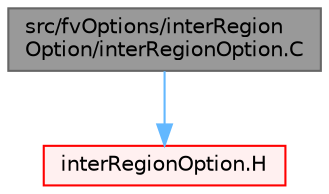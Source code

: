 digraph "src/fvOptions/interRegionOption/interRegionOption.C"
{
 // LATEX_PDF_SIZE
  bgcolor="transparent";
  edge [fontname=Helvetica,fontsize=10,labelfontname=Helvetica,labelfontsize=10];
  node [fontname=Helvetica,fontsize=10,shape=box,height=0.2,width=0.4];
  Node1 [id="Node000001",label="src/fvOptions/interRegion\lOption/interRegionOption.C",height=0.2,width=0.4,color="gray40", fillcolor="grey60", style="filled", fontcolor="black",tooltip=" "];
  Node1 -> Node2 [id="edge1_Node000001_Node000002",color="steelblue1",style="solid",tooltip=" "];
  Node2 [id="Node000002",label="interRegionOption.H",height=0.2,width=0.4,color="red", fillcolor="#FFF0F0", style="filled",URL="$interRegionOption_8H.html",tooltip=" "];
}
